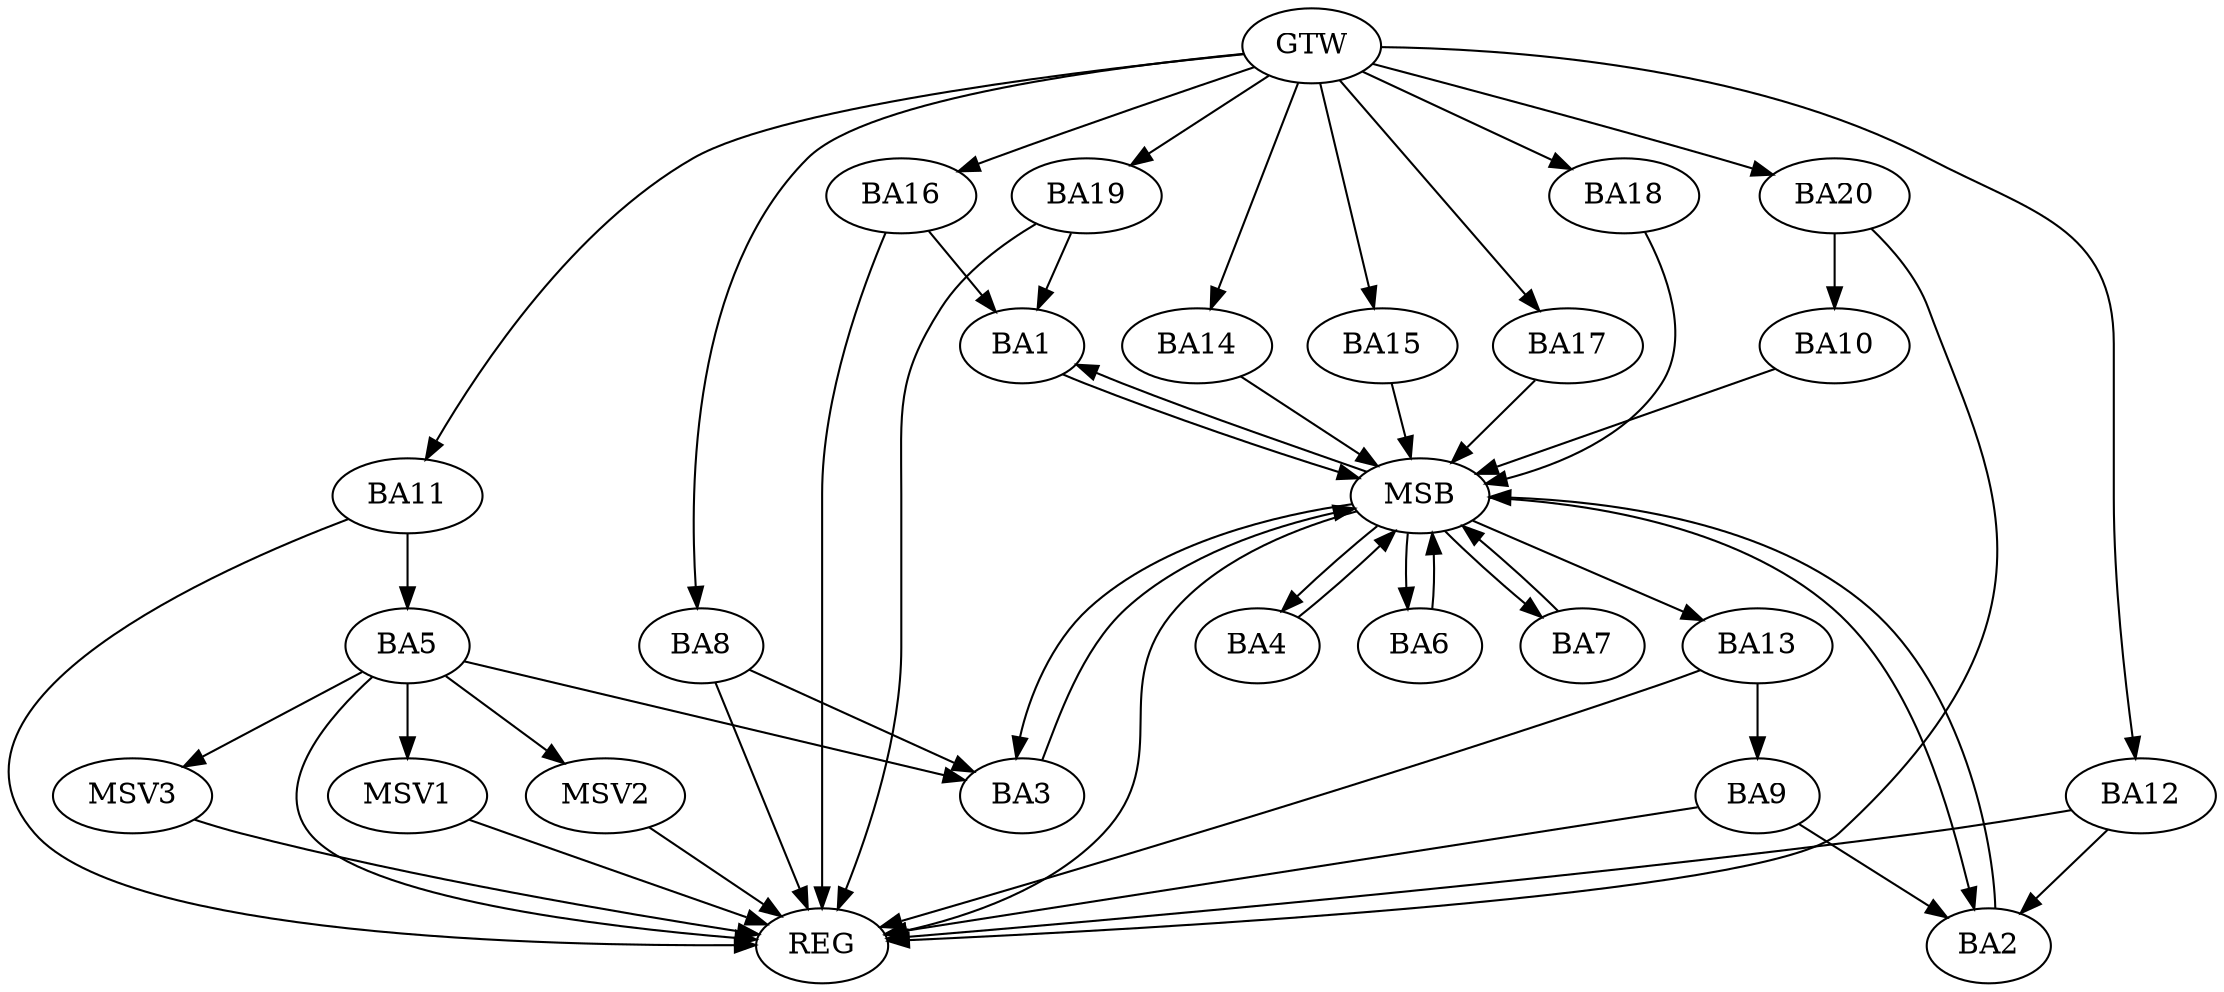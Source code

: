 strict digraph G {
  BA1 [ label="BA1" ];
  BA2 [ label="BA2" ];
  BA3 [ label="BA3" ];
  BA4 [ label="BA4" ];
  BA5 [ label="BA5" ];
  BA6 [ label="BA6" ];
  BA7 [ label="BA7" ];
  BA8 [ label="BA8" ];
  BA9 [ label="BA9" ];
  BA10 [ label="BA10" ];
  BA11 [ label="BA11" ];
  BA12 [ label="BA12" ];
  BA13 [ label="BA13" ];
  BA14 [ label="BA14" ];
  BA15 [ label="BA15" ];
  BA16 [ label="BA16" ];
  BA17 [ label="BA17" ];
  BA18 [ label="BA18" ];
  BA19 [ label="BA19" ];
  BA20 [ label="BA20" ];
  GTW [ label="GTW" ];
  REG [ label="REG" ];
  MSB [ label="MSB" ];
  MSV1 [ label="MSV1" ];
  MSV2 [ label="MSV2" ];
  MSV3 [ label="MSV3" ];
  BA5 -> BA3;
  BA8 -> BA3;
  BA9 -> BA2;
  BA11 -> BA5;
  BA12 -> BA2;
  BA13 -> BA9;
  BA16 -> BA1;
  BA19 -> BA1;
  BA20 -> BA10;
  GTW -> BA8;
  GTW -> BA11;
  GTW -> BA12;
  GTW -> BA14;
  GTW -> BA15;
  GTW -> BA16;
  GTW -> BA17;
  GTW -> BA18;
  GTW -> BA19;
  GTW -> BA20;
  BA5 -> REG;
  BA8 -> REG;
  BA9 -> REG;
  BA11 -> REG;
  BA12 -> REG;
  BA13 -> REG;
  BA16 -> REG;
  BA19 -> REG;
  BA20 -> REG;
  BA1 -> MSB;
  MSB -> BA2;
  MSB -> REG;
  BA2 -> MSB;
  MSB -> BA1;
  BA3 -> MSB;
  BA4 -> MSB;
  BA6 -> MSB;
  BA7 -> MSB;
  MSB -> BA4;
  BA10 -> MSB;
  MSB -> BA3;
  BA14 -> MSB;
  BA15 -> MSB;
  MSB -> BA13;
  BA17 -> MSB;
  MSB -> BA6;
  BA18 -> MSB;
  MSB -> BA7;
  BA5 -> MSV1;
  MSV1 -> REG;
  BA5 -> MSV2;
  MSV2 -> REG;
  BA5 -> MSV3;
  MSV3 -> REG;
}
